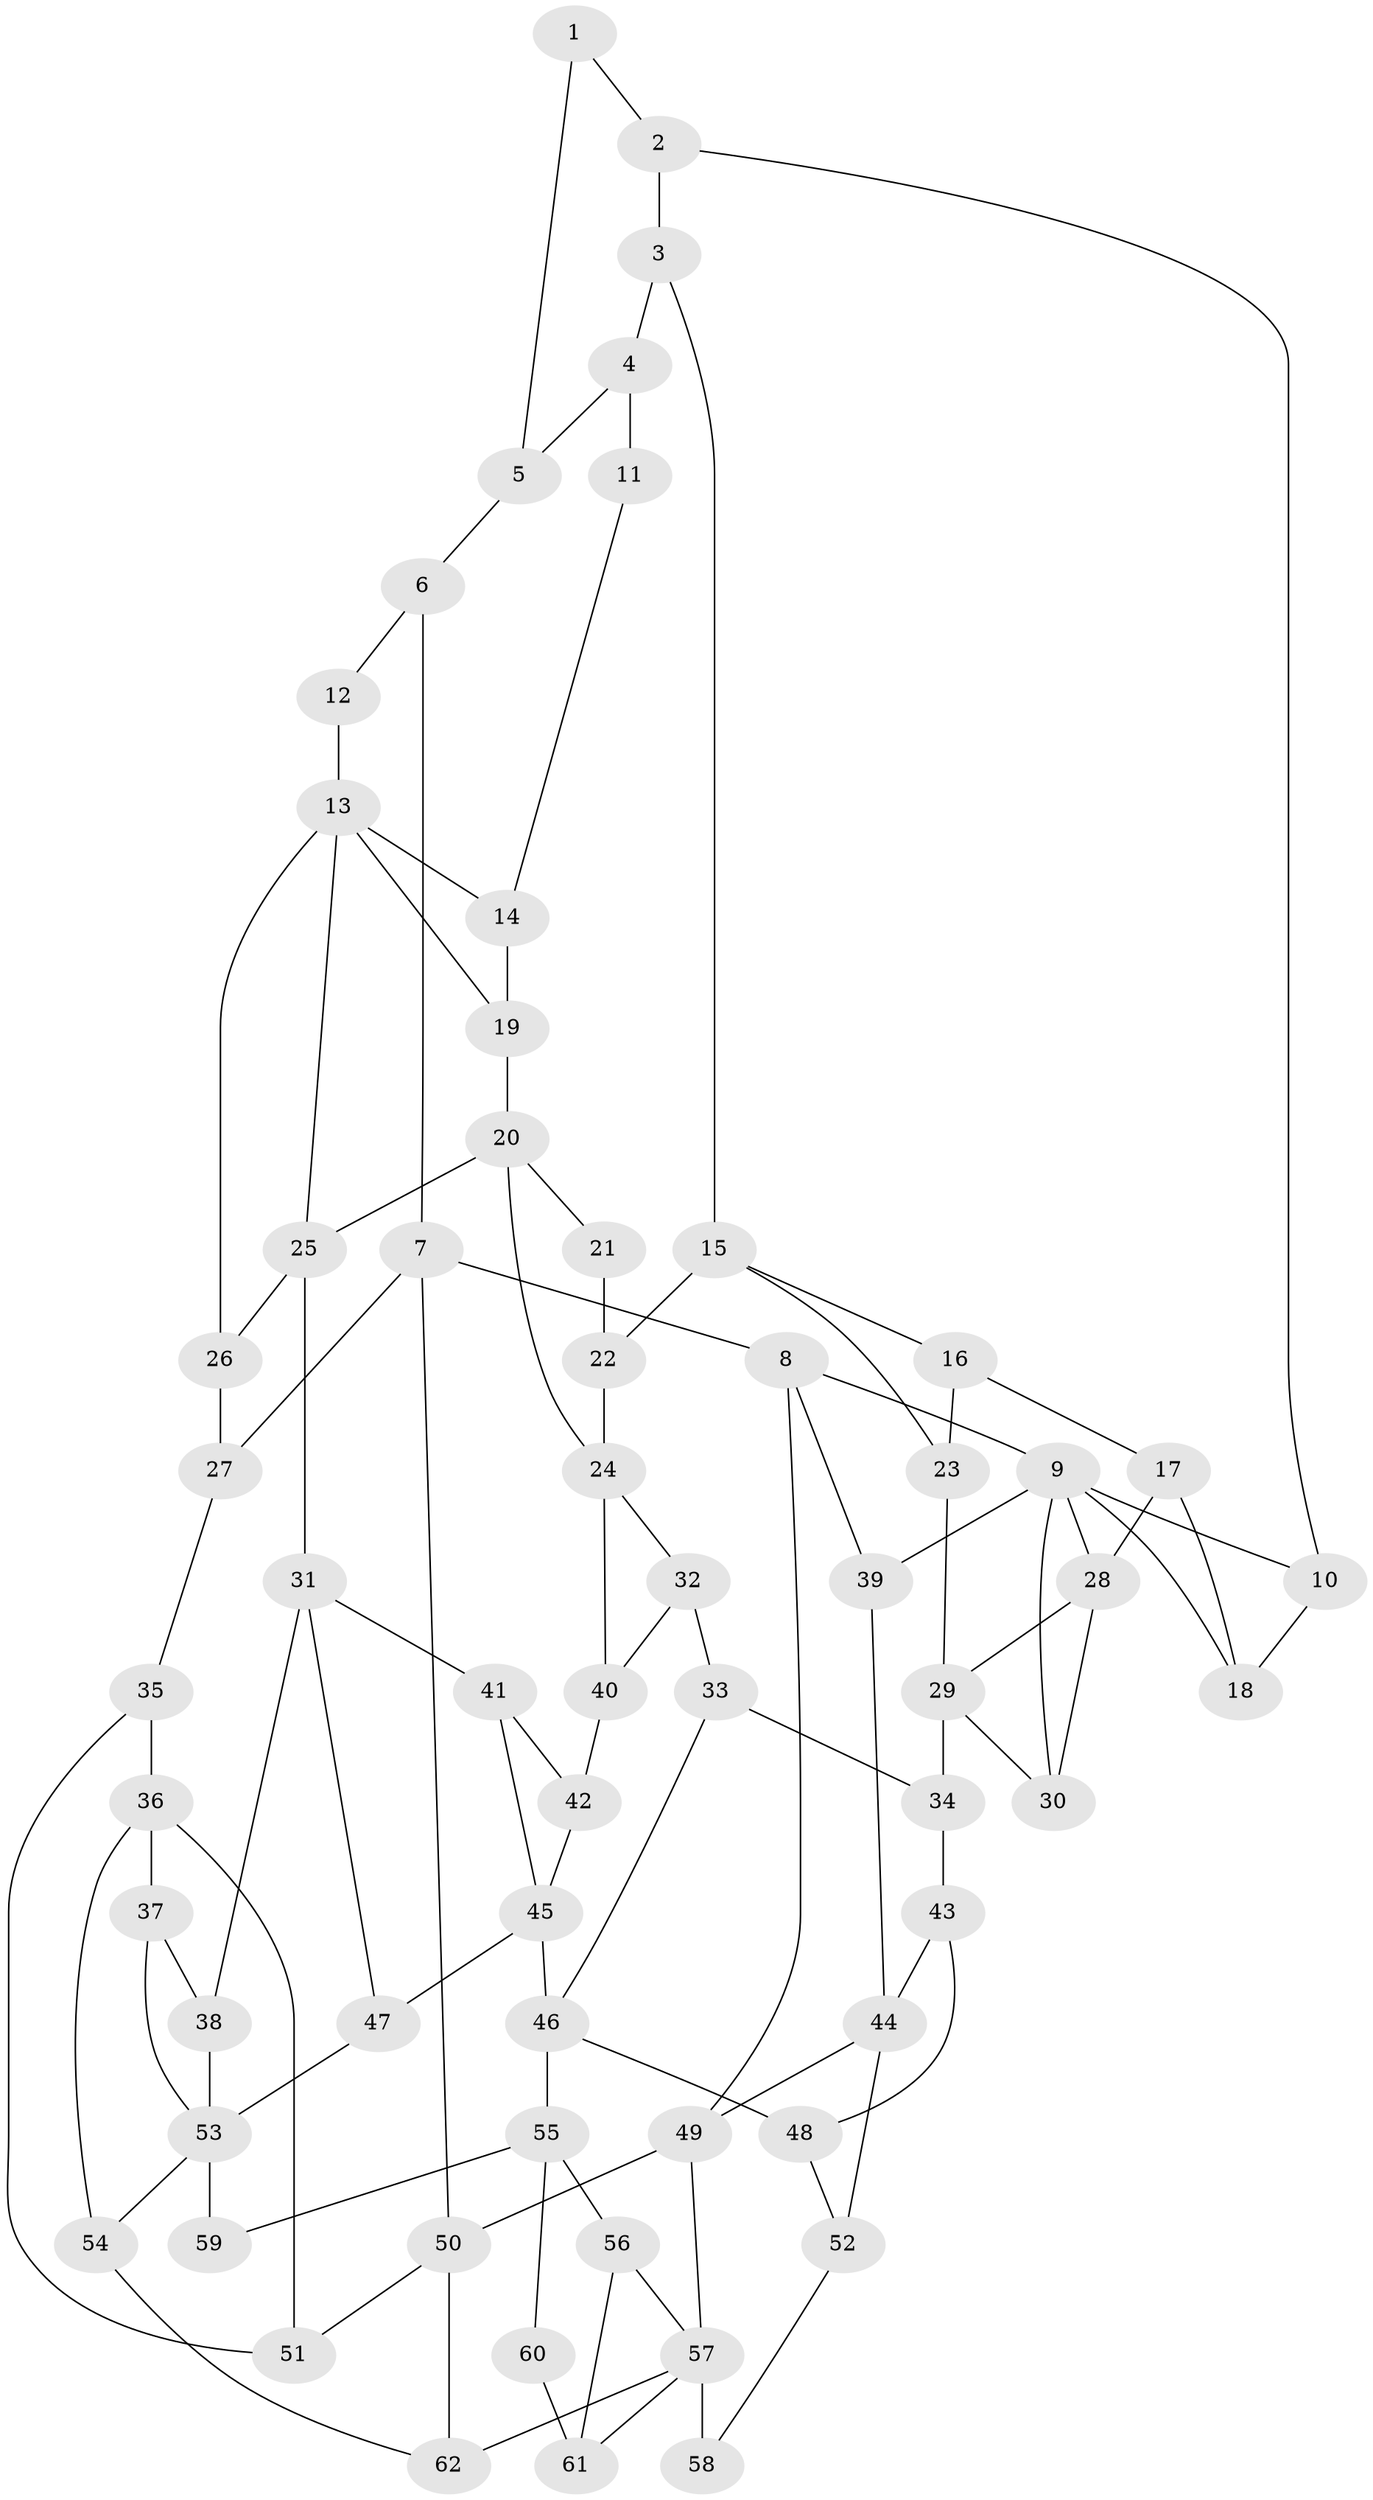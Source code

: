 // original degree distribution, {3: 0.016129032258064516, 5: 0.5645161290322581, 6: 0.20161290322580644, 4: 0.21774193548387097}
// Generated by graph-tools (version 1.1) at 2025/54/03/04/25 22:54:11]
// undirected, 62 vertices, 102 edges
graph export_dot {
  node [color=gray90,style=filled];
  1;
  2;
  3;
  4;
  5;
  6;
  7;
  8;
  9;
  10;
  11;
  12;
  13;
  14;
  15;
  16;
  17;
  18;
  19;
  20;
  21;
  22;
  23;
  24;
  25;
  26;
  27;
  28;
  29;
  30;
  31;
  32;
  33;
  34;
  35;
  36;
  37;
  38;
  39;
  40;
  41;
  42;
  43;
  44;
  45;
  46;
  47;
  48;
  49;
  50;
  51;
  52;
  53;
  54;
  55;
  56;
  57;
  58;
  59;
  60;
  61;
  62;
  1 -- 2 [weight=1.0];
  1 -- 5 [weight=1.0];
  2 -- 3 [weight=1.0];
  2 -- 10 [weight=1.0];
  3 -- 4 [weight=2.0];
  3 -- 15 [weight=2.0];
  4 -- 5 [weight=1.0];
  4 -- 11 [weight=2.0];
  5 -- 6 [weight=1.0];
  6 -- 7 [weight=1.0];
  6 -- 12 [weight=1.0];
  7 -- 8 [weight=1.0];
  7 -- 27 [weight=1.0];
  7 -- 50 [weight=1.0];
  8 -- 9 [weight=1.0];
  8 -- 39 [weight=1.0];
  8 -- 49 [weight=1.0];
  9 -- 10 [weight=1.0];
  9 -- 18 [weight=1.0];
  9 -- 28 [weight=1.0];
  9 -- 30 [weight=1.0];
  9 -- 39 [weight=1.0];
  10 -- 18 [weight=1.0];
  11 -- 14 [weight=1.0];
  12 -- 13 [weight=2.0];
  13 -- 14 [weight=1.0];
  13 -- 19 [weight=1.0];
  13 -- 25 [weight=1.0];
  13 -- 26 [weight=1.0];
  14 -- 19 [weight=1.0];
  15 -- 16 [weight=1.0];
  15 -- 22 [weight=2.0];
  15 -- 23 [weight=1.0];
  16 -- 17 [weight=1.0];
  16 -- 23 [weight=1.0];
  17 -- 18 [weight=1.0];
  17 -- 28 [weight=1.0];
  19 -- 20 [weight=1.0];
  20 -- 21 [weight=1.0];
  20 -- 24 [weight=1.0];
  20 -- 25 [weight=1.0];
  21 -- 22 [weight=2.0];
  22 -- 24 [weight=2.0];
  23 -- 29 [weight=1.0];
  24 -- 32 [weight=1.0];
  24 -- 40 [weight=1.0];
  25 -- 26 [weight=1.0];
  25 -- 31 [weight=2.0];
  26 -- 27 [weight=1.0];
  27 -- 35 [weight=1.0];
  28 -- 29 [weight=1.0];
  28 -- 30 [weight=1.0];
  29 -- 30 [weight=1.0];
  29 -- 34 [weight=2.0];
  31 -- 38 [weight=2.0];
  31 -- 41 [weight=1.0];
  31 -- 47 [weight=1.0];
  32 -- 33 [weight=1.0];
  32 -- 40 [weight=1.0];
  33 -- 34 [weight=1.0];
  33 -- 46 [weight=1.0];
  34 -- 43 [weight=2.0];
  35 -- 36 [weight=1.0];
  35 -- 51 [weight=1.0];
  36 -- 37 [weight=2.0];
  36 -- 51 [weight=1.0];
  36 -- 54 [weight=2.0];
  37 -- 38 [weight=1.0];
  37 -- 53 [weight=1.0];
  38 -- 53 [weight=1.0];
  39 -- 44 [weight=1.0];
  40 -- 42 [weight=1.0];
  41 -- 42 [weight=1.0];
  41 -- 45 [weight=1.0];
  42 -- 45 [weight=1.0];
  43 -- 44 [weight=2.0];
  43 -- 48 [weight=1.0];
  44 -- 49 [weight=1.0];
  44 -- 52 [weight=2.0];
  45 -- 46 [weight=2.0];
  45 -- 47 [weight=2.0];
  46 -- 48 [weight=1.0];
  46 -- 55 [weight=2.0];
  47 -- 53 [weight=1.0];
  48 -- 52 [weight=1.0];
  49 -- 50 [weight=1.0];
  49 -- 57 [weight=1.0];
  50 -- 51 [weight=1.0];
  50 -- 62 [weight=1.0];
  52 -- 58 [weight=1.0];
  53 -- 54 [weight=1.0];
  53 -- 59 [weight=2.0];
  54 -- 62 [weight=1.0];
  55 -- 56 [weight=1.0];
  55 -- 59 [weight=1.0];
  55 -- 60 [weight=1.0];
  56 -- 57 [weight=1.0];
  56 -- 61 [weight=1.0];
  57 -- 58 [weight=2.0];
  57 -- 61 [weight=1.0];
  57 -- 62 [weight=1.0];
  60 -- 61 [weight=2.0];
}
